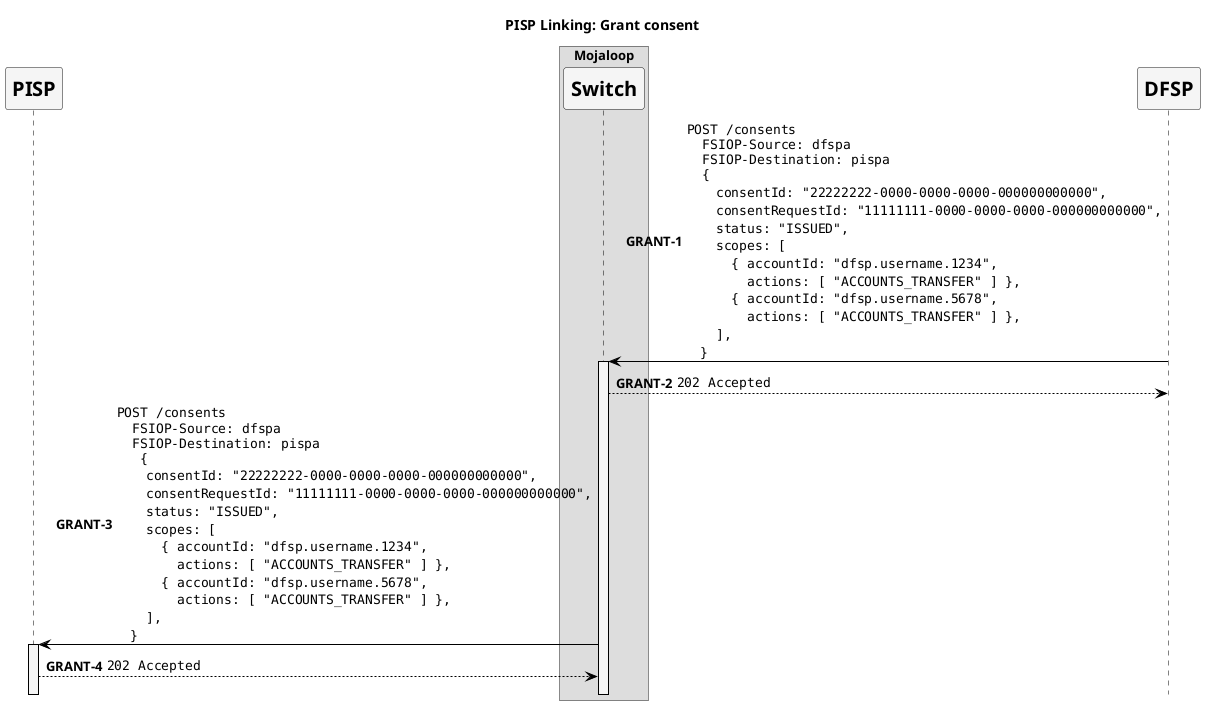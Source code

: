 @startuml

' declaring skinparam
skinparam shadowing false
skinparam defaultFontName Verdana
skinparam monochrome true
skinparam SequenceLifeLineBackgroundColor WhiteSmoke
skinparam SequenceLifeLineBorderColor Black
skinparam ParticipantFontStyle Bold
skinparam ParticipantFontSize 20
skinparam ParticipantBackgroundColor WhiteSmoke
skinparam ArrowColor Black

hide footbox

!pragma teoz true

title PISP Linking: Grant consent

participant "PISP" as PISP

box "Mojaloop"
    participant "Switch" as Switch
end box

participant "DFSP" as DFSP

autonumber 1 "<b>GRANT-#</b>"

DFSP -> Switch ++: ""POST /consents""\n\
""  FSIOP-Source: dfspa""\n\
""  FSIOP-Destination: pispa""\n\
""  {""\n\
    ""  consentId: "22222222-0000-0000-0000-000000000000",""\n\
    ""  consentRequestId: "11111111-0000-0000-0000-000000000000",""\n\
    ""  status: "ISSUED",""\n\
    ""  scopes: [ ""\n\
    ""    { accountId: "dfsp.username.1234",""\n\
    ""      actions: [ "ACCOUNTS_TRANSFER" ] },""\n\
    ""    { accountId: "dfsp.username.5678",""\n\
    ""      actions: [ "ACCOUNTS_TRANSFER" ] },""\n\
    ""  ],""\n\
    ""}""
Switch --> DFSP: ""202 Accepted""
deactivate DFSP

Switch -> PISP ++: ""POST /consents""\n\
""  FSIOP-Source: dfspa""\n\
""  FSIOP-Destination: pispa""\n\
""   {""\n\
    ""  consentId: "22222222-0000-0000-0000-000000000000",""\n\
    ""  consentRequestId: "11111111-0000-0000-0000-000000000000",""\n\
    ""  status: "ISSUED",""\n\
    ""  scopes: [ ""\n\
    ""    { accountId: "dfsp.username.1234",""\n\
    ""      actions: [ "ACCOUNTS_TRANSFER" ] },""\n\
    ""    { accountId: "dfsp.username.5678",""\n\
    ""      actions: [ "ACCOUNTS_TRANSFER" ] },""\n\
    ""  ],""\n\
    ""}""

PISP --> Switch: ""202 Accepted""

@enduml
